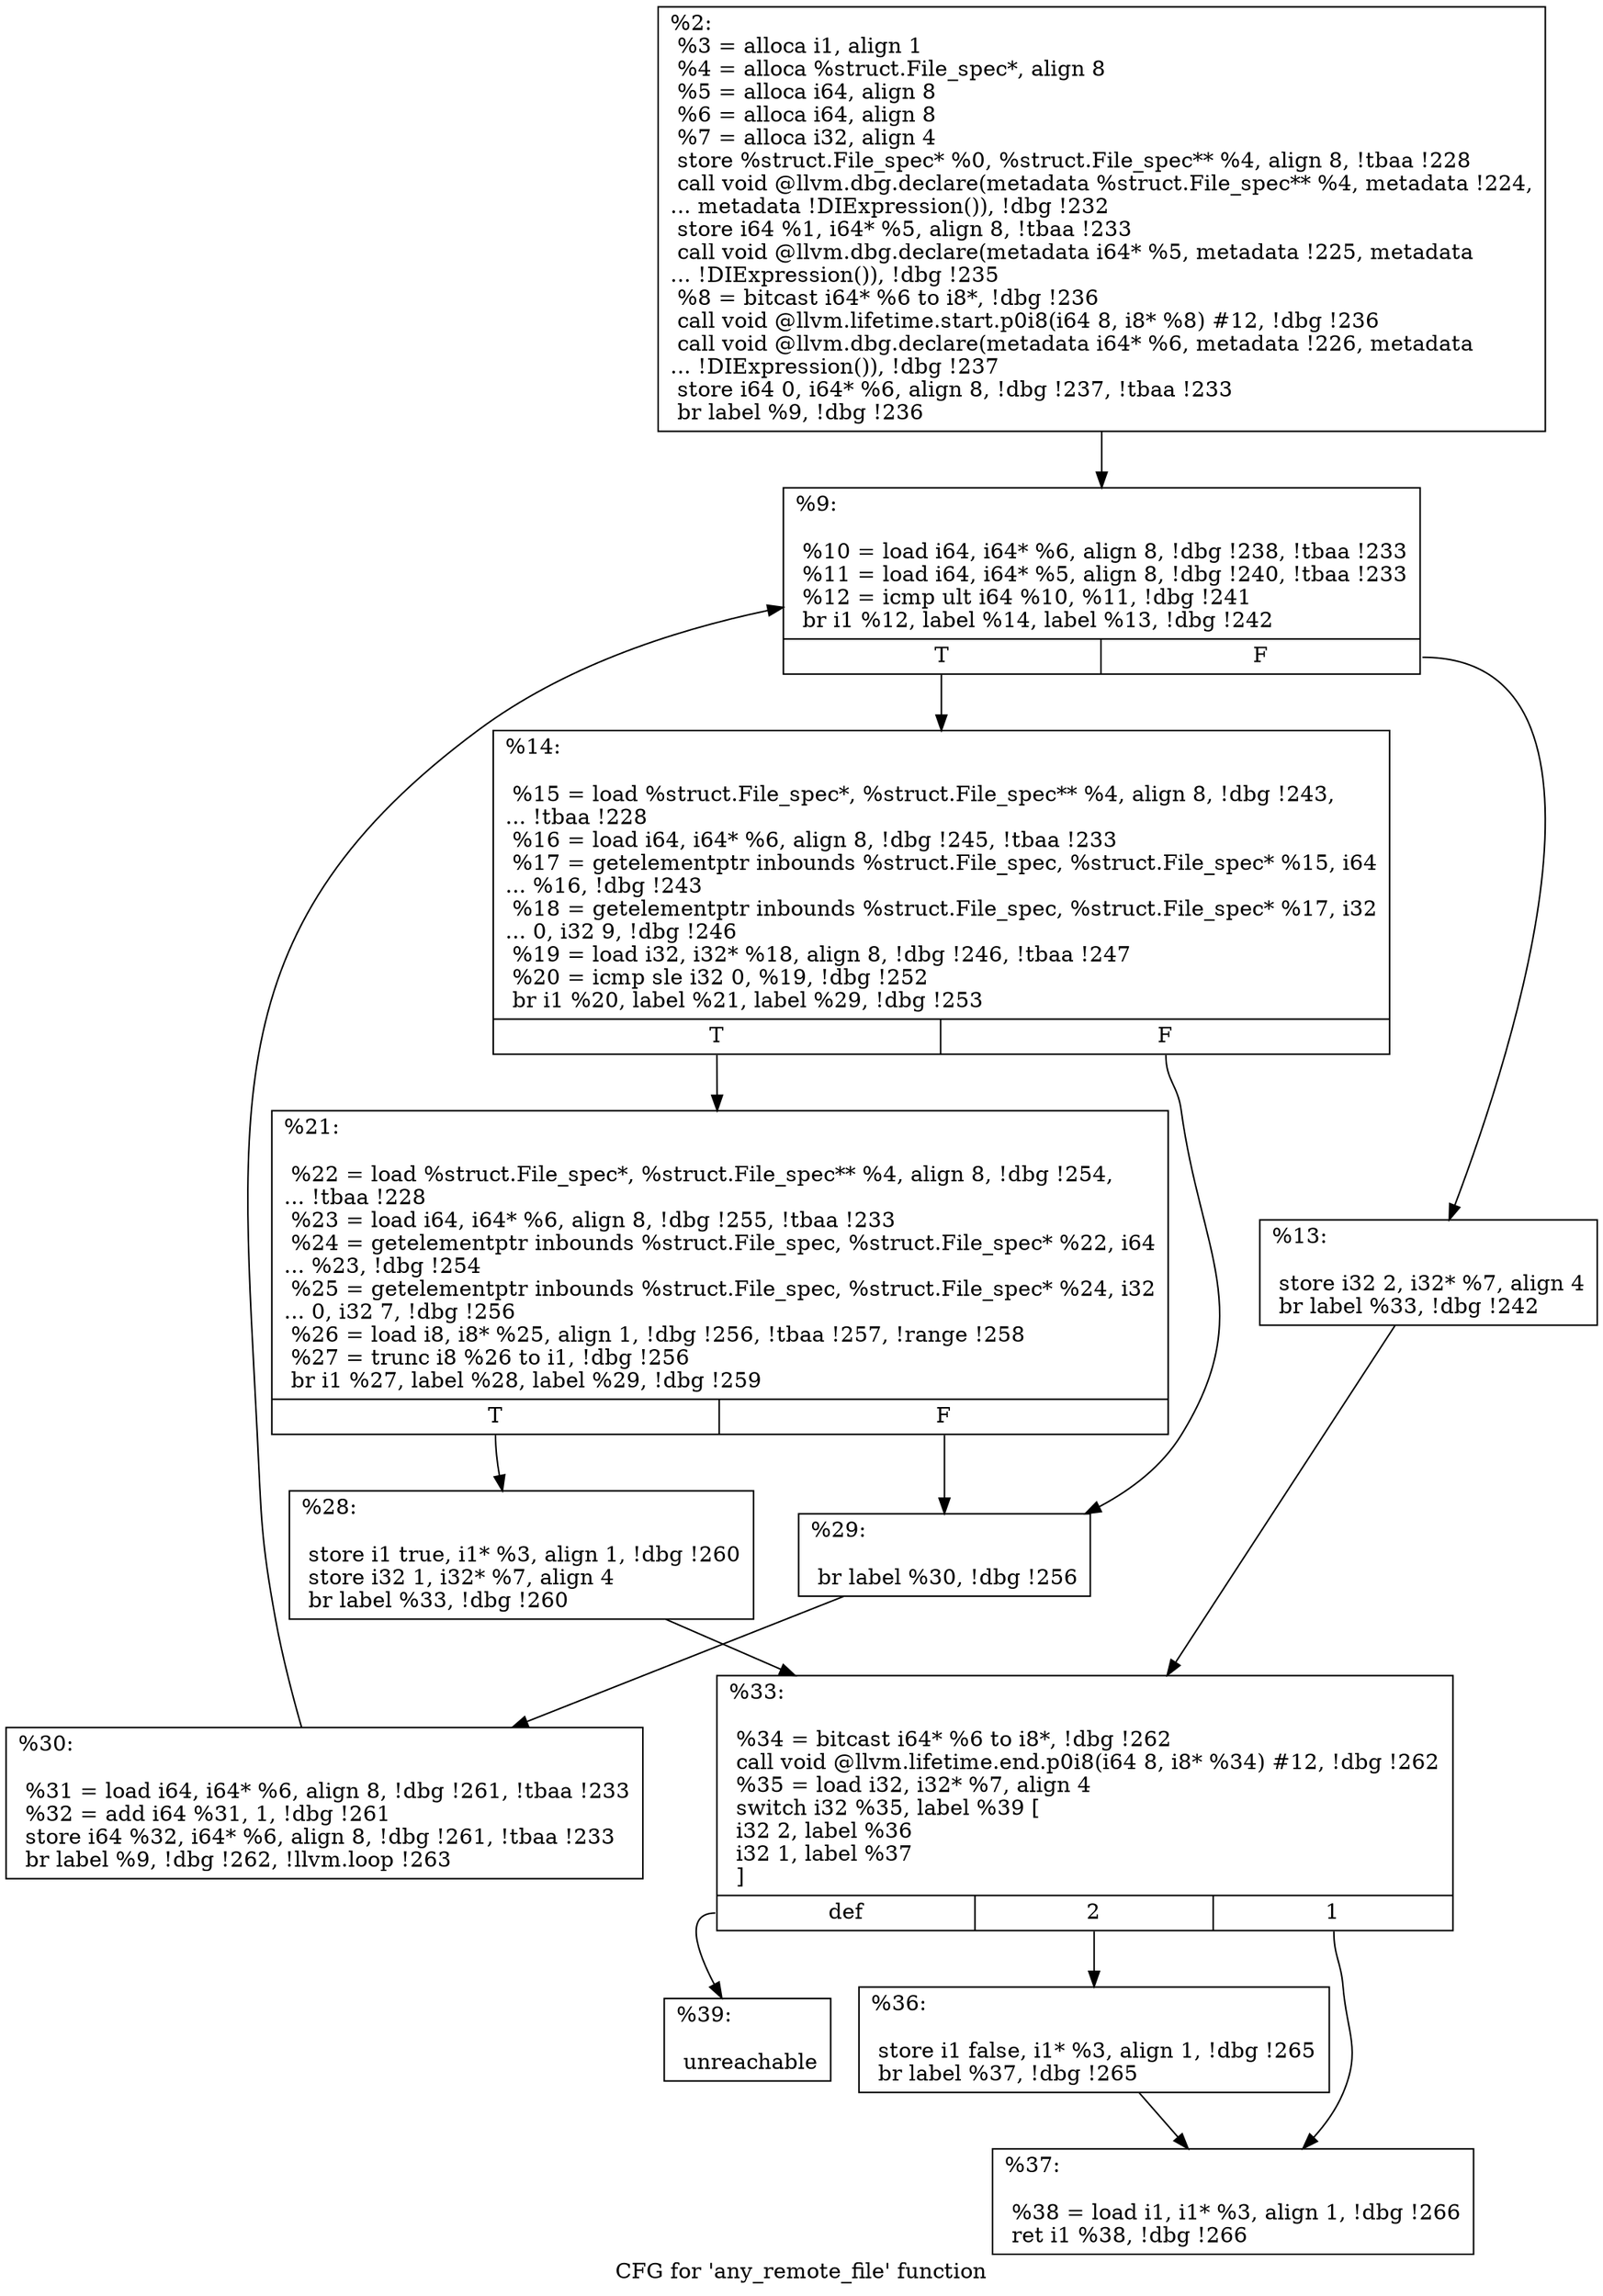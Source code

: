 digraph "CFG for 'any_remote_file' function" {
	label="CFG for 'any_remote_file' function";

	Node0x13db220 [shape=record,label="{%2:\l  %3 = alloca i1, align 1\l  %4 = alloca %struct.File_spec*, align 8\l  %5 = alloca i64, align 8\l  %6 = alloca i64, align 8\l  %7 = alloca i32, align 4\l  store %struct.File_spec* %0, %struct.File_spec** %4, align 8, !tbaa !228\l  call void @llvm.dbg.declare(metadata %struct.File_spec** %4, metadata !224,\l... metadata !DIExpression()), !dbg !232\l  store i64 %1, i64* %5, align 8, !tbaa !233\l  call void @llvm.dbg.declare(metadata i64* %5, metadata !225, metadata\l... !DIExpression()), !dbg !235\l  %8 = bitcast i64* %6 to i8*, !dbg !236\l  call void @llvm.lifetime.start.p0i8(i64 8, i8* %8) #12, !dbg !236\l  call void @llvm.dbg.declare(metadata i64* %6, metadata !226, metadata\l... !DIExpression()), !dbg !237\l  store i64 0, i64* %6, align 8, !dbg !237, !tbaa !233\l  br label %9, !dbg !236\l}"];
	Node0x13db220 -> Node0x13db2d0;
	Node0x13db2d0 [shape=record,label="{%9:\l\l  %10 = load i64, i64* %6, align 8, !dbg !238, !tbaa !233\l  %11 = load i64, i64* %5, align 8, !dbg !240, !tbaa !233\l  %12 = icmp ult i64 %10, %11, !dbg !241\l  br i1 %12, label %14, label %13, !dbg !242\l|{<s0>T|<s1>F}}"];
	Node0x13db2d0:s0 -> Node0x13db370;
	Node0x13db2d0:s1 -> Node0x13db320;
	Node0x13db320 [shape=record,label="{%13:\l\l  store i32 2, i32* %7, align 4\l  br label %33, !dbg !242\l}"];
	Node0x13db320 -> Node0x13db500;
	Node0x13db370 [shape=record,label="{%14:\l\l  %15 = load %struct.File_spec*, %struct.File_spec** %4, align 8, !dbg !243,\l... !tbaa !228\l  %16 = load i64, i64* %6, align 8, !dbg !245, !tbaa !233\l  %17 = getelementptr inbounds %struct.File_spec, %struct.File_spec* %15, i64\l... %16, !dbg !243\l  %18 = getelementptr inbounds %struct.File_spec, %struct.File_spec* %17, i32\l... 0, i32 9, !dbg !246\l  %19 = load i32, i32* %18, align 8, !dbg !246, !tbaa !247\l  %20 = icmp sle i32 0, %19, !dbg !252\l  br i1 %20, label %21, label %29, !dbg !253\l|{<s0>T|<s1>F}}"];
	Node0x13db370:s0 -> Node0x13db3c0;
	Node0x13db370:s1 -> Node0x13db460;
	Node0x13db3c0 [shape=record,label="{%21:\l\l  %22 = load %struct.File_spec*, %struct.File_spec** %4, align 8, !dbg !254,\l... !tbaa !228\l  %23 = load i64, i64* %6, align 8, !dbg !255, !tbaa !233\l  %24 = getelementptr inbounds %struct.File_spec, %struct.File_spec* %22, i64\l... %23, !dbg !254\l  %25 = getelementptr inbounds %struct.File_spec, %struct.File_spec* %24, i32\l... 0, i32 7, !dbg !256\l  %26 = load i8, i8* %25, align 1, !dbg !256, !tbaa !257, !range !258\l  %27 = trunc i8 %26 to i1, !dbg !256\l  br i1 %27, label %28, label %29, !dbg !259\l|{<s0>T|<s1>F}}"];
	Node0x13db3c0:s0 -> Node0x13db410;
	Node0x13db3c0:s1 -> Node0x13db460;
	Node0x13db410 [shape=record,label="{%28:\l\l  store i1 true, i1* %3, align 1, !dbg !260\l  store i32 1, i32* %7, align 4\l  br label %33, !dbg !260\l}"];
	Node0x13db410 -> Node0x13db500;
	Node0x13db460 [shape=record,label="{%29:\l\l  br label %30, !dbg !256\l}"];
	Node0x13db460 -> Node0x13db4b0;
	Node0x13db4b0 [shape=record,label="{%30:\l\l  %31 = load i64, i64* %6, align 8, !dbg !261, !tbaa !233\l  %32 = add i64 %31, 1, !dbg !261\l  store i64 %32, i64* %6, align 8, !dbg !261, !tbaa !233\l  br label %9, !dbg !262, !llvm.loop !263\l}"];
	Node0x13db4b0 -> Node0x13db2d0;
	Node0x13db500 [shape=record,label="{%33:\l\l  %34 = bitcast i64* %6 to i8*, !dbg !262\l  call void @llvm.lifetime.end.p0i8(i64 8, i8* %34) #12, !dbg !262\l  %35 = load i32, i32* %7, align 4\l  switch i32 %35, label %39 [\l    i32 2, label %36\l    i32 1, label %37\l  ]\l|{<s0>def|<s1>2|<s2>1}}"];
	Node0x13db500:s0 -> Node0x13db5f0;
	Node0x13db500:s1 -> Node0x13db550;
	Node0x13db500:s2 -> Node0x13db5a0;
	Node0x13db550 [shape=record,label="{%36:\l\l  store i1 false, i1* %3, align 1, !dbg !265\l  br label %37, !dbg !265\l}"];
	Node0x13db550 -> Node0x13db5a0;
	Node0x13db5a0 [shape=record,label="{%37:\l\l  %38 = load i1, i1* %3, align 1, !dbg !266\l  ret i1 %38, !dbg !266\l}"];
	Node0x13db5f0 [shape=record,label="{%39:\l\l  unreachable\l}"];
}
